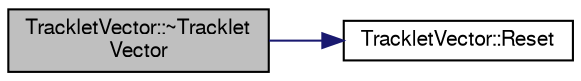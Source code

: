 digraph "TrackletVector::~TrackletVector"
{
  bgcolor="transparent";
  edge [fontname="FreeSans",fontsize="10",labelfontname="FreeSans",labelfontsize="10"];
  node [fontname="FreeSans",fontsize="10",shape=record];
  rankdir="LR";
  Node1 [label="TrackletVector::~Tracklet\lVector",height=0.2,width=0.4,color="black", fillcolor="grey75", style="filled" fontcolor="black"];
  Node1 -> Node2 [color="midnightblue",fontsize="10",style="solid",fontname="FreeSans"];
  Node2 [label="TrackletVector::Reset",height=0.2,width=0.4,color="black",URL="$d5/dba/classTrackletVector.html#abf5296a5e48c5299c05a0f9bcaa83e5c",tooltip="Clear Event. "];
}
